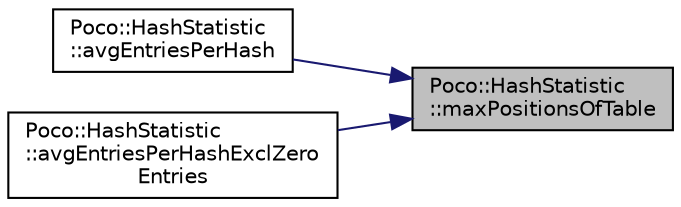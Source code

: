 digraph "Poco::HashStatistic::maxPositionsOfTable"
{
 // LATEX_PDF_SIZE
  edge [fontname="Helvetica",fontsize="10",labelfontname="Helvetica",labelfontsize="10"];
  node [fontname="Helvetica",fontsize="10",shape=record];
  rankdir="RL";
  Node1 [label="Poco::HashStatistic\l::maxPositionsOfTable",height=0.2,width=0.4,color="black", fillcolor="grey75", style="filled", fontcolor="black",tooltip="Destroys the HashStatistic."];
  Node1 -> Node2 [dir="back",color="midnightblue",fontsize="10",style="solid"];
  Node2 [label="Poco::HashStatistic\l::avgEntriesPerHash",height=0.2,width=0.4,color="black", fillcolor="white", style="filled",URL="$classPoco_1_1HashStatistic.html#a630f4efa988aac37695ca111f9ce701e",tooltip="Returns the number of hash positions that contain no entry."];
  Node1 -> Node3 [dir="back",color="midnightblue",fontsize="10",style="solid"];
  Node3 [label="Poco::HashStatistic\l::avgEntriesPerHashExclZero\lEntries",height=0.2,width=0.4,color="black", fillcolor="white", style="filled",URL="$classPoco_1_1HashStatistic.html#a4a7a37b53e386af3d369c16c08324095",tooltip=" "];
}
